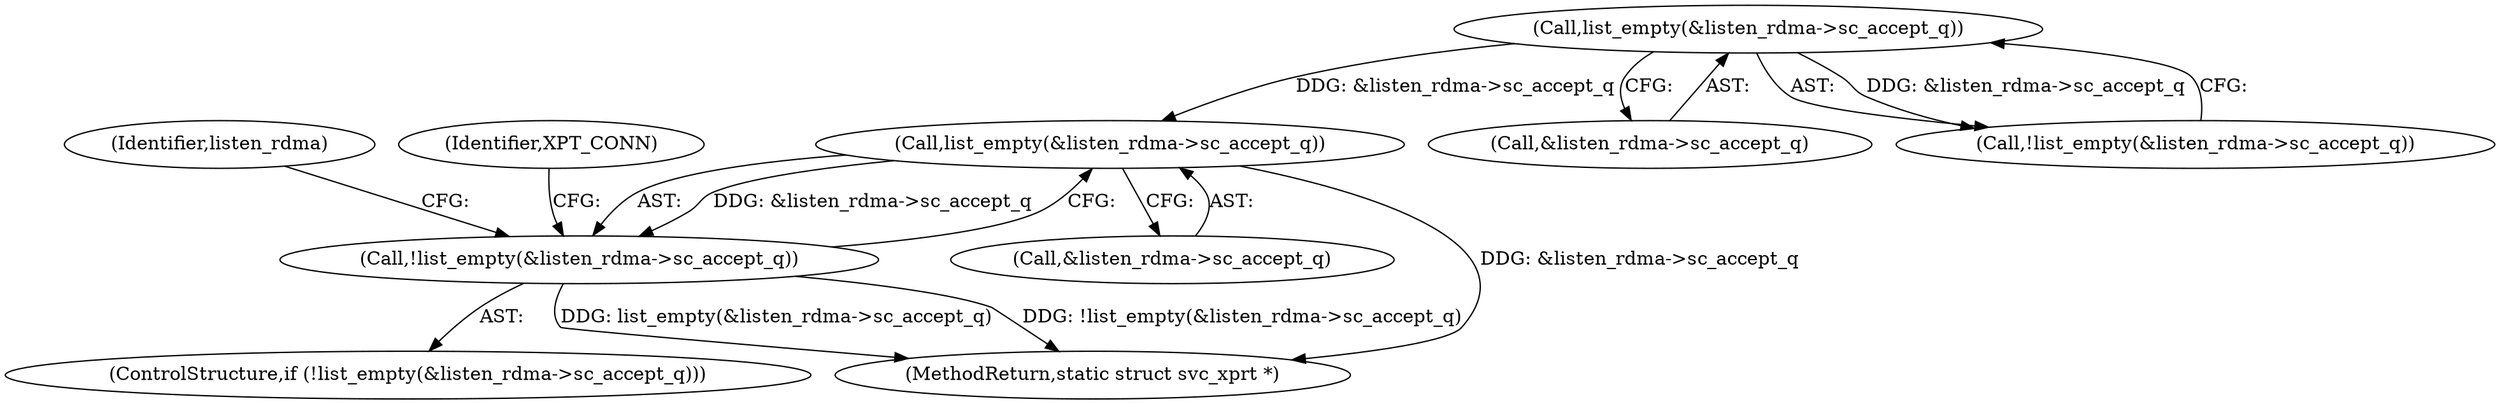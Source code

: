 digraph "0_linux_c70422f760c120480fee4de6c38804c72aa26bc1_44@pointer" {
"1000155" [label="(Call,list_empty(&listen_rdma->sc_accept_q))"];
"1000142" [label="(Call,list_empty(&listen_rdma->sc_accept_q))"];
"1000154" [label="(Call,!list_empty(&listen_rdma->sc_accept_q))"];
"1000155" [label="(Call,list_empty(&listen_rdma->sc_accept_q))"];
"1000154" [label="(Call,!list_empty(&listen_rdma->sc_accept_q))"];
"1000143" [label="(Call,&listen_rdma->sc_accept_q)"];
"1000171" [label="(Identifier,listen_rdma)"];
"1000141" [label="(Call,!list_empty(&listen_rdma->sc_accept_q))"];
"1000142" [label="(Call,list_empty(&listen_rdma->sc_accept_q))"];
"1000156" [label="(Call,&listen_rdma->sc_accept_q)"];
"1000153" [label="(ControlStructure,if (!list_empty(&listen_rdma->sc_accept_q)))"];
"1000161" [label="(Identifier,XPT_CONN)"];
"1000797" [label="(MethodReturn,static struct svc_xprt *)"];
"1000155" -> "1000154"  [label="AST: "];
"1000155" -> "1000156"  [label="CFG: "];
"1000156" -> "1000155"  [label="AST: "];
"1000154" -> "1000155"  [label="CFG: "];
"1000155" -> "1000797"  [label="DDG: &listen_rdma->sc_accept_q"];
"1000155" -> "1000154"  [label="DDG: &listen_rdma->sc_accept_q"];
"1000142" -> "1000155"  [label="DDG: &listen_rdma->sc_accept_q"];
"1000142" -> "1000141"  [label="AST: "];
"1000142" -> "1000143"  [label="CFG: "];
"1000143" -> "1000142"  [label="AST: "];
"1000141" -> "1000142"  [label="CFG: "];
"1000142" -> "1000141"  [label="DDG: &listen_rdma->sc_accept_q"];
"1000154" -> "1000153"  [label="AST: "];
"1000161" -> "1000154"  [label="CFG: "];
"1000171" -> "1000154"  [label="CFG: "];
"1000154" -> "1000797"  [label="DDG: list_empty(&listen_rdma->sc_accept_q)"];
"1000154" -> "1000797"  [label="DDG: !list_empty(&listen_rdma->sc_accept_q)"];
}
